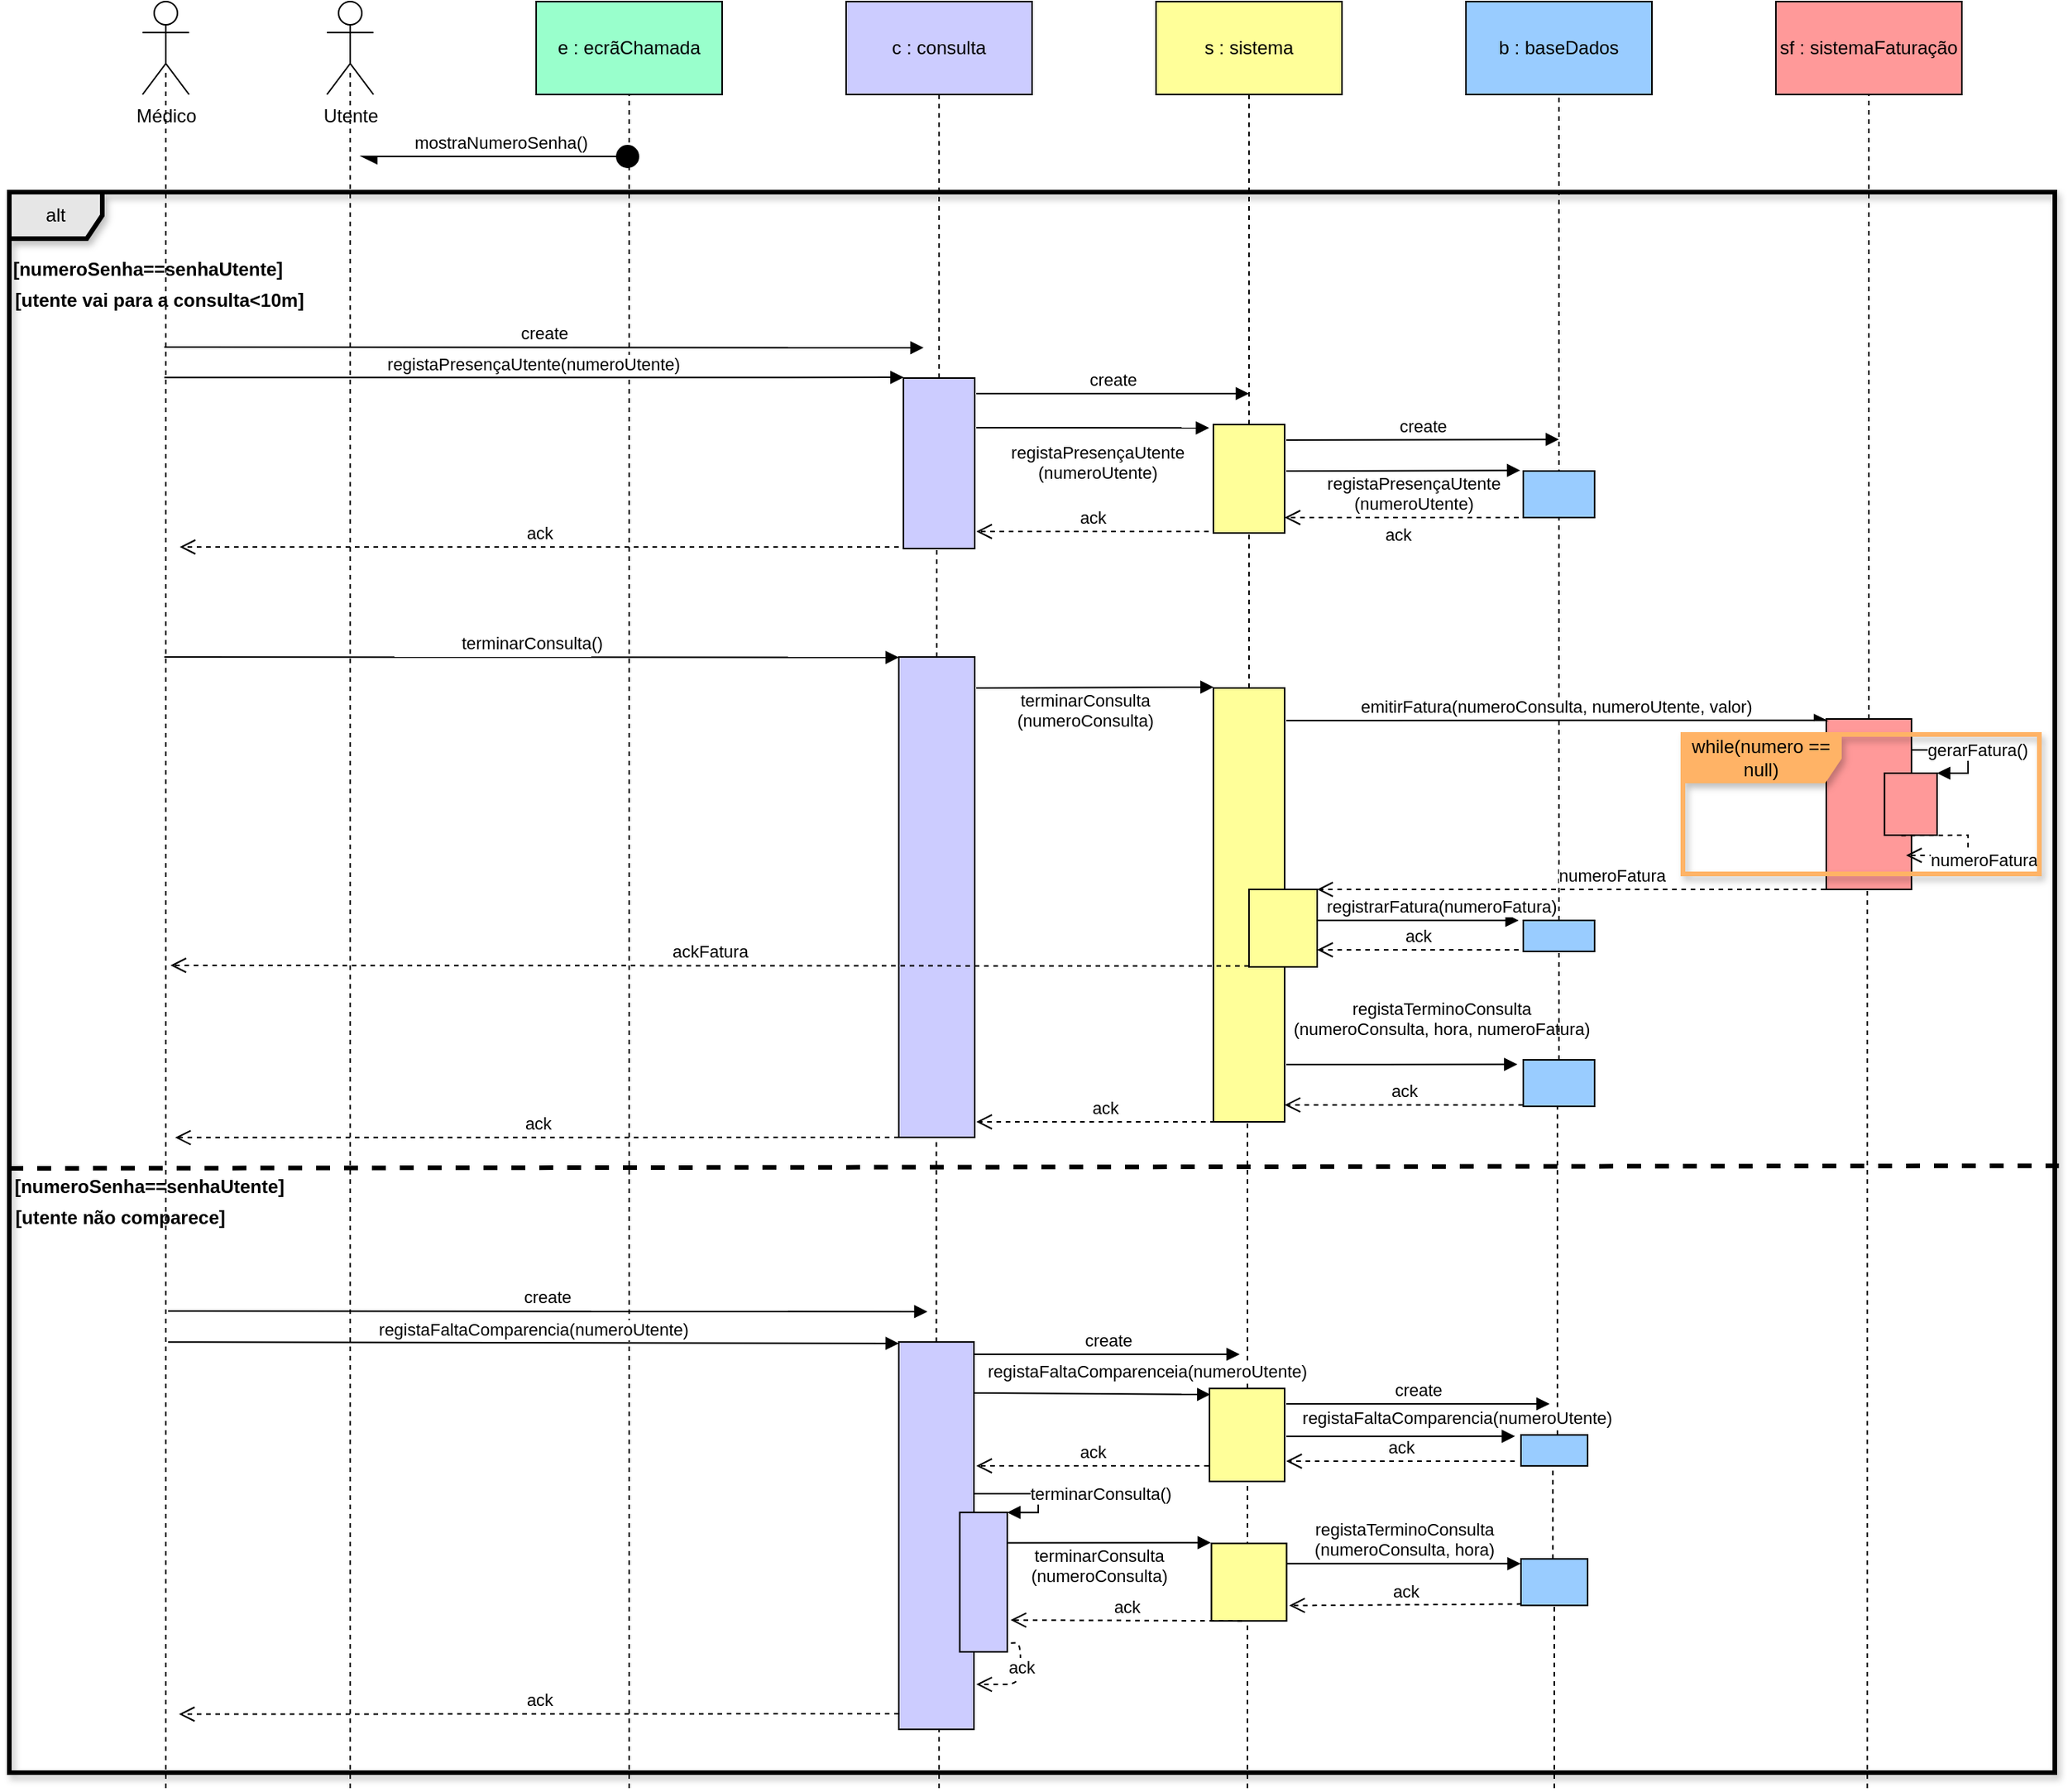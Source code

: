 <mxfile version="14.2.7" type="google"><diagram id="W3JrmAHDaBWEdCITDWUk" name="Page-1"><mxGraphModel dx="868" dy="425" grid="1" gridSize="10" guides="1" tooltips="1" connect="1" arrows="1" fold="1" page="1" pageScale="1" pageWidth="1654" pageHeight="1169" math="0" shadow="0"><root><mxCell id="0"/><mxCell id="1" parent="0"/><mxCell id="HL7ZWHwaWfAhmEwRBgA9-7" value="alt" style="shape=umlFrame;whiteSpace=wrap;html=1;strokeWidth=3;fillColor=#E6E6E6;shadow=1;" parent="1" vertex="1"><mxGeometry x="166" y="130" width="1320" height="1020" as="geometry"/></mxCell><mxCell id="HL7ZWHwaWfAhmEwRBgA9-50" value="" style="html=1;points=[];perimeter=orthogonalPerimeter;fillColor=#FF9999;" parent="1" vertex="1"><mxGeometry x="1338.5" y="470" width="55" height="110" as="geometry"/></mxCell><mxCell id="HL7ZWHwaWfAhmEwRBgA9-1" value="Utente" style="shape=umlActor;verticalLabelPosition=bottom;verticalAlign=top;html=1;outlineConnect=0;" parent="1" vertex="1"><mxGeometry x="371" y="7" width="30" height="60" as="geometry"/></mxCell><mxCell id="HL7ZWHwaWfAhmEwRBgA9-2" value="" style="endArrow=none;dashed=1;html=1;" parent="1" edge="1"><mxGeometry width="50" height="50" relative="1" as="geometry"><mxPoint x="386" y="1160" as="sourcePoint"/><mxPoint x="386" y="50" as="targetPoint"/></mxGeometry></mxCell><mxCell id="HL7ZWHwaWfAhmEwRBgA9-3" value="e : ecrãChamada" style="rounded=0;whiteSpace=wrap;html=1;fillColor=#99FFCC;" parent="1" vertex="1"><mxGeometry x="506" y="7" width="120" height="60" as="geometry"/></mxCell><mxCell id="HL7ZWHwaWfAhmEwRBgA9-4" value="" style="endArrow=none;dashed=1;html=1;entryX=0.5;entryY=1;entryDx=0;entryDy=0;" parent="1" target="HL7ZWHwaWfAhmEwRBgA9-3" edge="1"><mxGeometry width="50" height="50" relative="1" as="geometry"><mxPoint x="566" y="1160" as="sourcePoint"/><mxPoint x="565" y="50" as="targetPoint"/></mxGeometry></mxCell><mxCell id="HL7ZWHwaWfAhmEwRBgA9-5" value="mostraNumeroSenha()" style="html=1;verticalAlign=bottom;startArrow=circle;startFill=1;endArrow=async;startSize=6;endSize=8;endFill=1;" parent="1" edge="1"><mxGeometry width="80" relative="1" as="geometry"><mxPoint x="573" y="107" as="sourcePoint"/><mxPoint x="393" y="107" as="targetPoint"/></mxGeometry></mxCell><mxCell id="HL7ZWHwaWfAhmEwRBgA9-9" value="&lt;b&gt;[numeroSenha==senhaUtente]&lt;/b&gt;" style="text;html=1;strokeColor=none;fillColor=none;align=center;verticalAlign=middle;whiteSpace=wrap;rounded=0;" parent="1" vertex="1"><mxGeometry x="207.5" y="170" width="95" height="20" as="geometry"/></mxCell><mxCell id="HL7ZWHwaWfAhmEwRBgA9-10" value="&lt;b&gt;[utente vai para a consulta&amp;lt;10m]&lt;/b&gt;" style="text;html=1;strokeColor=none;fillColor=none;align=center;verticalAlign=middle;whiteSpace=wrap;rounded=0;" parent="1" vertex="1"><mxGeometry x="166" y="190" width="194" height="20" as="geometry"/></mxCell><mxCell id="HL7ZWHwaWfAhmEwRBgA9-11" value="c : consulta" style="rounded=0;whiteSpace=wrap;html=1;fillColor=#CCCCFF;" parent="1" vertex="1"><mxGeometry x="706" y="7" width="120" height="60" as="geometry"/></mxCell><mxCell id="HL7ZWHwaWfAhmEwRBgA9-12" value="" style="endArrow=none;dashed=1;html=1;entryX=0.5;entryY=1;entryDx=0;entryDy=0;" parent="1" source="HL7ZWHwaWfAhmEwRBgA9-20" target="HL7ZWHwaWfAhmEwRBgA9-11" edge="1"><mxGeometry width="50" height="50" relative="1" as="geometry"><mxPoint x="765" y="1050" as="sourcePoint"/><mxPoint x="765" y="50" as="targetPoint"/></mxGeometry></mxCell><mxCell id="HL7ZWHwaWfAhmEwRBgA9-13" value="s : sistema" style="rounded=0;whiteSpace=wrap;html=1;fillColor=#FFFF99;" parent="1" vertex="1"><mxGeometry x="906" y="7" width="120" height="60" as="geometry"/></mxCell><mxCell id="HL7ZWHwaWfAhmEwRBgA9-14" value="" style="endArrow=none;dashed=1;html=1;entryX=0.5;entryY=1;entryDx=0;entryDy=0;" parent="1" source="HL7ZWHwaWfAhmEwRBgA9-24" target="HL7ZWHwaWfAhmEwRBgA9-13" edge="1"><mxGeometry width="50" height="50" relative="1" as="geometry"><mxPoint x="965" y="1050" as="sourcePoint"/><mxPoint x="965" y="50" as="targetPoint"/></mxGeometry></mxCell><mxCell id="HL7ZWHwaWfAhmEwRBgA9-15" value="b : baseDados" style="rounded=0;whiteSpace=wrap;html=1;fillColor=#99CCFF;" parent="1" vertex="1"><mxGeometry x="1106" y="7" width="120" height="60" as="geometry"/></mxCell><mxCell id="HL7ZWHwaWfAhmEwRBgA9-16" value="" style="endArrow=none;dashed=1;html=1;entryX=0.5;entryY=1;entryDx=0;entryDy=0;" parent="1" source="kKHBilsy-Y4euuaeAik_-9" target="HL7ZWHwaWfAhmEwRBgA9-15" edge="1"><mxGeometry width="50" height="50" relative="1" as="geometry"><mxPoint x="1165" y="1050" as="sourcePoint"/><mxPoint x="1165" y="50" as="targetPoint"/></mxGeometry></mxCell><mxCell id="HL7ZWHwaWfAhmEwRBgA9-17" value="Médico" style="shape=umlActor;verticalLabelPosition=bottom;verticalAlign=top;html=1;outlineConnect=0;" parent="1" vertex="1"><mxGeometry x="252" y="7" width="30" height="60" as="geometry"/></mxCell><mxCell id="HL7ZWHwaWfAhmEwRBgA9-18" value="" style="endArrow=none;dashed=1;html=1;" parent="1" edge="1"><mxGeometry width="50" height="50" relative="1" as="geometry"><mxPoint x="267" y="1160" as="sourcePoint"/><mxPoint x="267" y="50" as="targetPoint"/></mxGeometry></mxCell><mxCell id="HL7ZWHwaWfAhmEwRBgA9-19" value="registaPresençaUtente(numeroUtente)" style="html=1;verticalAlign=bottom;endArrow=block;entryX=0.003;entryY=-0.004;entryDx=0;entryDy=0;entryPerimeter=0;" parent="1" target="HL7ZWHwaWfAhmEwRBgA9-20" edge="1"><mxGeometry width="80" relative="1" as="geometry"><mxPoint x="266" y="249.58" as="sourcePoint"/><mxPoint x="756" y="250" as="targetPoint"/></mxGeometry></mxCell><mxCell id="HL7ZWHwaWfAhmEwRBgA9-20" value="" style="html=1;points=[];perimeter=orthogonalPerimeter;fillColor=#CCCCFF;" parent="1" vertex="1"><mxGeometry x="743" y="250" width="46" height="110" as="geometry"/></mxCell><mxCell id="HL7ZWHwaWfAhmEwRBgA9-21" value="" style="endArrow=none;dashed=1;html=1;" parent="1" source="HL7ZWHwaWfAhmEwRBgA9-36" target="HL7ZWHwaWfAhmEwRBgA9-20" edge="1"><mxGeometry width="50" height="50" relative="1" as="geometry"><mxPoint x="765.0" y="1050" as="sourcePoint"/><mxPoint x="765.0" y="50" as="targetPoint"/></mxGeometry></mxCell><mxCell id="HL7ZWHwaWfAhmEwRBgA9-22" value="create" style="html=1;verticalAlign=bottom;endArrow=block;" parent="1" edge="1"><mxGeometry width="80" relative="1" as="geometry"><mxPoint x="266" y="230.0" as="sourcePoint"/><mxPoint x="756" y="230.42" as="targetPoint"/></mxGeometry></mxCell><mxCell id="HL7ZWHwaWfAhmEwRBgA9-23" value="create" style="html=1;verticalAlign=bottom;endArrow=block;" parent="1" edge="1"><mxGeometry width="80" relative="1" as="geometry"><mxPoint x="790" y="260" as="sourcePoint"/><mxPoint x="966" y="260" as="targetPoint"/></mxGeometry></mxCell><mxCell id="HL7ZWHwaWfAhmEwRBgA9-25" value="registaPresençaUtente&lt;br&gt;(numeroUtente)" style="html=1;verticalAlign=bottom;endArrow=block;entryX=-0.059;entryY=0.031;entryDx=0;entryDy=0;entryPerimeter=0;" parent="1" target="HL7ZWHwaWfAhmEwRBgA9-24" edge="1"><mxGeometry x="0.045" y="-38" width="80" relative="1" as="geometry"><mxPoint x="790" y="282" as="sourcePoint"/><mxPoint x="955" y="282" as="targetPoint"/><mxPoint as="offset"/></mxGeometry></mxCell><mxCell id="HL7ZWHwaWfAhmEwRBgA9-24" value="" style="html=1;points=[];perimeter=orthogonalPerimeter;fillColor=#FFFF99;" parent="1" vertex="1"><mxGeometry x="943" y="280" width="46" height="70" as="geometry"/></mxCell><mxCell id="HL7ZWHwaWfAhmEwRBgA9-26" value="" style="endArrow=none;dashed=1;html=1;" parent="1" source="HL7ZWHwaWfAhmEwRBgA9-39" target="HL7ZWHwaWfAhmEwRBgA9-24" edge="1"><mxGeometry width="50" height="50" relative="1" as="geometry"><mxPoint x="965" y="1050" as="sourcePoint"/><mxPoint x="965" y="50" as="targetPoint"/></mxGeometry></mxCell><mxCell id="HL7ZWHwaWfAhmEwRBgA9-27" value="registaPresençaUtente&lt;br&gt;(numeroUtente)" style="html=1;verticalAlign=bottom;endArrow=block;entryX=-0.043;entryY=-0.014;entryDx=0;entryDy=0;entryPerimeter=0;" parent="1" target="HL7ZWHwaWfAhmEwRBgA9-28" edge="1"><mxGeometry x="0.08" y="-30" width="80" relative="1" as="geometry"><mxPoint x="990" y="310" as="sourcePoint"/><mxPoint x="1126" y="310" as="targetPoint"/><mxPoint as="offset"/></mxGeometry></mxCell><mxCell id="HL7ZWHwaWfAhmEwRBgA9-28" value="" style="html=1;points=[];perimeter=orthogonalPerimeter;fillColor=#99CCFF;" parent="1" vertex="1"><mxGeometry x="1143" y="310" width="46" height="30" as="geometry"/></mxCell><mxCell id="HL7ZWHwaWfAhmEwRBgA9-29" value="create" style="html=1;verticalAlign=bottom;endArrow=block;" parent="1" edge="1"><mxGeometry width="80" relative="1" as="geometry"><mxPoint x="990" y="290" as="sourcePoint"/><mxPoint x="1166" y="289.58" as="targetPoint"/></mxGeometry></mxCell><mxCell id="HL7ZWHwaWfAhmEwRBgA9-30" value="ack" style="html=1;verticalAlign=bottom;endArrow=open;dashed=1;endSize=8;" parent="1" target="HL7ZWHwaWfAhmEwRBgA9-24" edge="1"><mxGeometry x="0.03" y="20" relative="1" as="geometry"><mxPoint x="1140" y="340" as="sourcePoint"/><mxPoint x="1076" y="340" as="targetPoint"/><mxPoint as="offset"/></mxGeometry></mxCell><mxCell id="HL7ZWHwaWfAhmEwRBgA9-31" value="ack" style="html=1;verticalAlign=bottom;endArrow=open;dashed=1;endSize=8;" parent="1" edge="1"><mxGeometry relative="1" as="geometry"><mxPoint x="940" y="349" as="sourcePoint"/><mxPoint x="790" y="349" as="targetPoint"/></mxGeometry></mxCell><mxCell id="HL7ZWHwaWfAhmEwRBgA9-32" value="ack" style="html=1;verticalAlign=bottom;endArrow=open;dashed=1;endSize=8;" parent="1" edge="1"><mxGeometry relative="1" as="geometry"><mxPoint x="740" y="359" as="sourcePoint"/><mxPoint x="276" y="359" as="targetPoint"/></mxGeometry></mxCell><mxCell id="HL7ZWHwaWfAhmEwRBgA9-33" value="sf : sistemaFaturação" style="rounded=0;whiteSpace=wrap;html=1;fillColor=#FF9999;" parent="1" vertex="1"><mxGeometry x="1306" y="7" width="120" height="60" as="geometry"/></mxCell><mxCell id="HL7ZWHwaWfAhmEwRBgA9-35" value="terminarConsulta()" style="html=1;verticalAlign=bottom;endArrow=block;entryX=0;entryY=0.001;entryDx=0;entryDy=0;entryPerimeter=0;" parent="1" target="HL7ZWHwaWfAhmEwRBgA9-36" edge="1"><mxGeometry width="80" relative="1" as="geometry"><mxPoint x="266" y="430.0" as="sourcePoint"/><mxPoint x="756" y="430.42" as="targetPoint"/></mxGeometry></mxCell><mxCell id="HL7ZWHwaWfAhmEwRBgA9-36" value="" style="html=1;points=[];perimeter=orthogonalPerimeter;fillColor=#CCCCFF;" parent="1" vertex="1"><mxGeometry x="740" y="430" width="49" height="310" as="geometry"/></mxCell><mxCell id="HL7ZWHwaWfAhmEwRBgA9-37" value="" style="endArrow=none;dashed=1;html=1;" parent="1" source="HL7ZWHwaWfAhmEwRBgA9-78" target="HL7ZWHwaWfAhmEwRBgA9-36" edge="1"><mxGeometry width="50" height="50" relative="1" as="geometry"><mxPoint x="766" y="1160" as="sourcePoint"/><mxPoint x="765" y="360" as="targetPoint"/></mxGeometry></mxCell><mxCell id="HL7ZWHwaWfAhmEwRBgA9-38" value="terminarConsulta&lt;br&gt;(numeroConsulta)" style="html=1;verticalAlign=bottom;endArrow=block;entryX=0.004;entryY=-0.002;entryDx=0;entryDy=0;entryPerimeter=0;" parent="1" target="HL7ZWHwaWfAhmEwRBgA9-39" edge="1"><mxGeometry x="-0.087" y="-30" width="80" relative="1" as="geometry"><mxPoint x="790" y="450" as="sourcePoint"/><mxPoint x="954" y="450.0" as="targetPoint"/><mxPoint as="offset"/></mxGeometry></mxCell><mxCell id="HL7ZWHwaWfAhmEwRBgA9-39" value="" style="html=1;points=[];perimeter=orthogonalPerimeter;fillColor=#FFFF99;" parent="1" vertex="1"><mxGeometry x="943" y="450" width="46" height="280" as="geometry"/></mxCell><mxCell id="HL7ZWHwaWfAhmEwRBgA9-40" value="" style="endArrow=none;dashed=1;html=1;" parent="1" target="HL7ZWHwaWfAhmEwRBgA9-39" edge="1"><mxGeometry width="50" height="50" relative="1" as="geometry"><mxPoint x="965" y="1160" as="sourcePoint"/><mxPoint x="965" y="360" as="targetPoint"/></mxGeometry></mxCell><mxCell id="HL7ZWHwaWfAhmEwRBgA9-41" value="registaTerminoConsulta&lt;br&gt;(numeroConsulta, hora, numeroFatura)" style="html=1;verticalAlign=bottom;endArrow=block;entryX=-0.083;entryY=0.096;entryDx=0;entryDy=0;entryPerimeter=0;" parent="1" target="HL7ZWHwaWfAhmEwRBgA9-42" edge="1"><mxGeometry x="0.342" y="14" width="80" relative="1" as="geometry"><mxPoint x="990" y="693" as="sourcePoint"/><mxPoint x="1151" y="695" as="targetPoint"/><mxPoint as="offset"/></mxGeometry></mxCell><mxCell id="HL7ZWHwaWfAhmEwRBgA9-42" value="" style="html=1;points=[];perimeter=orthogonalPerimeter;fillColor=#99CCFF;" parent="1" vertex="1"><mxGeometry x="1143" y="690" width="46" height="30" as="geometry"/></mxCell><mxCell id="HL7ZWHwaWfAhmEwRBgA9-43" value="" style="endArrow=none;dashed=1;html=1;entryX=0.479;entryY=1.018;entryDx=0;entryDy=0;entryPerimeter=0;" parent="1" source="HL7ZWHwaWfAhmEwRBgA9-84" target="HL7ZWHwaWfAhmEwRBgA9-42" edge="1"><mxGeometry width="50" height="50" relative="1" as="geometry"><mxPoint x="1165" y="1050" as="sourcePoint"/><mxPoint x="1165" y="50" as="targetPoint"/></mxGeometry></mxCell><mxCell id="HL7ZWHwaWfAhmEwRBgA9-44" value="ack" style="html=1;verticalAlign=bottom;endArrow=open;dashed=1;endSize=8;exitX=-0.005;exitY=0.969;exitDx=0;exitDy=0;exitPerimeter=0;" parent="1" source="HL7ZWHwaWfAhmEwRBgA9-42" target="HL7ZWHwaWfAhmEwRBgA9-39" edge="1"><mxGeometry relative="1" as="geometry"><mxPoint x="1153" y="730" as="sourcePoint"/><mxPoint x="990" y="730" as="targetPoint"/></mxGeometry></mxCell><mxCell id="HL7ZWHwaWfAhmEwRBgA9-49" value="" style="endArrow=none;dashed=1;html=1;entryX=0.5;entryY=1;entryDx=0;entryDy=0;" parent="1" source="HL7ZWHwaWfAhmEwRBgA9-50" target="HL7ZWHwaWfAhmEwRBgA9-33" edge="1"><mxGeometry width="50" height="50" relative="1" as="geometry"><mxPoint x="1365" y="1192.857" as="sourcePoint"/><mxPoint x="1365.29" y="50" as="targetPoint"/></mxGeometry></mxCell><mxCell id="HL7ZWHwaWfAhmEwRBgA9-52" value="numeroFatura" style="html=1;verticalAlign=bottom;endArrow=open;dashed=1;endSize=8;" parent="1" target="kKHBilsy-Y4euuaeAik_-3" edge="1"><mxGeometry x="-0.098" relative="1" as="geometry"><mxPoint x="1356" y="580" as="sourcePoint"/><mxPoint x="976.0" y="580.0" as="targetPoint"/><mxPoint as="offset"/></mxGeometry></mxCell><mxCell id="HL7ZWHwaWfAhmEwRBgA9-59" value="" style="endArrow=none;dashed=1;html=1;" parent="1" target="HL7ZWHwaWfAhmEwRBgA9-50" edge="1"><mxGeometry width="50" height="50" relative="1" as="geometry"><mxPoint x="1365" y="1160" as="sourcePoint"/><mxPoint x="1365" y="540" as="targetPoint"/></mxGeometry></mxCell><mxCell id="HL7ZWHwaWfAhmEwRBgA9-61" value="ack" style="html=1;verticalAlign=bottom;endArrow=open;dashed=1;endSize=8;" parent="1" edge="1"><mxGeometry relative="1" as="geometry"><mxPoint x="956.0" y="730" as="sourcePoint"/><mxPoint x="790" y="730" as="targetPoint"/></mxGeometry></mxCell><mxCell id="HL7ZWHwaWfAhmEwRBgA9-62" value="ack" style="html=1;verticalAlign=bottom;endArrow=open;dashed=1;endSize=8;" parent="1" edge="1"><mxGeometry relative="1" as="geometry"><mxPoint x="740" y="740" as="sourcePoint"/><mxPoint x="273" y="740.18" as="targetPoint"/></mxGeometry></mxCell><mxCell id="HL7ZWHwaWfAhmEwRBgA9-64" value="" style="endArrow=none;dashed=1;html=1;exitX=-0.002;exitY=0.646;exitDx=0;exitDy=0;exitPerimeter=0;entryX=1.002;entryY=0.616;entryDx=0;entryDy=0;entryPerimeter=0;strokeWidth=3;" parent="1" target="HL7ZWHwaWfAhmEwRBgA9-7" edge="1"><mxGeometry width="50" height="50" relative="1" as="geometry"><mxPoint x="166" y="760.0" as="sourcePoint"/><mxPoint x="1419.75" y="761.02" as="targetPoint"/></mxGeometry></mxCell><mxCell id="HL7ZWHwaWfAhmEwRBgA9-65" value="&lt;b&gt;[numeroSenha==senhaUtente]&lt;/b&gt;" style="text;html=1;strokeColor=none;fillColor=none;align=center;verticalAlign=middle;whiteSpace=wrap;rounded=0;" parent="1" vertex="1"><mxGeometry x="209" y="762.08" width="95" height="20" as="geometry"/></mxCell><mxCell id="HL7ZWHwaWfAhmEwRBgA9-66" value="&lt;b&gt;[utente não comparece]&lt;/b&gt;" style="text;html=1;strokeColor=none;fillColor=none;align=left;verticalAlign=middle;whiteSpace=wrap;rounded=0;" parent="1" vertex="1"><mxGeometry x="167.5" y="782.08" width="180" height="20" as="geometry"/></mxCell><mxCell id="HL7ZWHwaWfAhmEwRBgA9-79" value="create" style="html=1;verticalAlign=bottom;endArrow=block;" parent="1" edge="1"><mxGeometry width="80" relative="1" as="geometry"><mxPoint x="268.5" y="852.08" as="sourcePoint"/><mxPoint x="758.5" y="852.5" as="targetPoint"/></mxGeometry></mxCell><mxCell id="HL7ZWHwaWfAhmEwRBgA9-80" value="create" style="html=1;verticalAlign=bottom;endArrow=block;" parent="1" edge="1"><mxGeometry width="80" relative="1" as="geometry"><mxPoint x="789" y="880" as="sourcePoint"/><mxPoint x="960" y="880" as="targetPoint"/></mxGeometry></mxCell><mxCell id="HL7ZWHwaWfAhmEwRBgA9-81" value="registaFaltaComparenceia(numeroUtente)" style="html=1;verticalAlign=bottom;endArrow=block;entryX=0.012;entryY=0.065;entryDx=0;entryDy=0;entryPerimeter=0;" parent="1" target="HL7ZWHwaWfAhmEwRBgA9-82" edge="1"><mxGeometry x="0.466" y="6" width="80" relative="1" as="geometry"><mxPoint x="787" y="905" as="sourcePoint"/><mxPoint x="957.5" y="905.08" as="targetPoint"/><mxPoint as="offset"/></mxGeometry></mxCell><mxCell id="HL7ZWHwaWfAhmEwRBgA9-82" value="" style="html=1;points=[];perimeter=orthogonalPerimeter;fillColor=#FFFF99;" parent="1" vertex="1"><mxGeometry x="940.5" y="902.08" width="48.5" height="60" as="geometry"/></mxCell><mxCell id="HL7ZWHwaWfAhmEwRBgA9-83" value="registaFaltaComparencia(numeroUtente)" style="html=1;verticalAlign=bottom;endArrow=block;entryX=-0.089;entryY=0.041;entryDx=0;entryDy=0;entryPerimeter=0;" parent="1" target="HL7ZWHwaWfAhmEwRBgA9-84" edge="1"><mxGeometry x="0.49" y="3" width="80" relative="1" as="geometry"><mxPoint x="990" y="933" as="sourcePoint"/><mxPoint x="1128.5" y="932.08" as="targetPoint"/><mxPoint as="offset"/></mxGeometry></mxCell><mxCell id="HL7ZWHwaWfAhmEwRBgA9-85" value="create" style="html=1;verticalAlign=bottom;endArrow=block;" parent="1" edge="1"><mxGeometry width="80" relative="1" as="geometry"><mxPoint x="990" y="912" as="sourcePoint"/><mxPoint x="1160" y="912" as="targetPoint"/></mxGeometry></mxCell><mxCell id="HL7ZWHwaWfAhmEwRBgA9-86" value="ack" style="html=1;verticalAlign=bottom;endArrow=open;dashed=1;endSize=8;exitX=-0.093;exitY=0.846;exitDx=0;exitDy=0;exitPerimeter=0;" parent="1" source="HL7ZWHwaWfAhmEwRBgA9-84" edge="1"><mxGeometry relative="1" as="geometry"><mxPoint x="1146" y="949" as="sourcePoint"/><mxPoint x="990" y="949" as="targetPoint"/></mxGeometry></mxCell><mxCell id="HL7ZWHwaWfAhmEwRBgA9-100" value="terminarConsulta&lt;br&gt;(numeroConsulta)" style="html=1;verticalAlign=bottom;endArrow=block;entryX=-0.007;entryY=-0.01;entryDx=0;entryDy=0;entryPerimeter=0;" parent="1" target="HL7ZWHwaWfAhmEwRBgA9-101" edge="1"><mxGeometry x="0.05" y="-30" width="80" relative="1" as="geometry"><mxPoint x="789.33" y="1001.74" as="sourcePoint"/><mxPoint x="959.33" y="1002.08" as="targetPoint"/><mxPoint as="offset"/></mxGeometry></mxCell><mxCell id="HL7ZWHwaWfAhmEwRBgA9-101" value="" style="html=1;points=[];perimeter=orthogonalPerimeter;fillColor=#FFFF99;" parent="1" vertex="1"><mxGeometry x="941.75" y="1002.08" width="48.5" height="50" as="geometry"/></mxCell><mxCell id="HL7ZWHwaWfAhmEwRBgA9-102" value="registaTerminoConsulta&lt;br&gt;(numeroConsulta, hora)" style="html=1;verticalAlign=bottom;endArrow=block;entryX=-0.005;entryY=0.102;entryDx=0;entryDy=0;entryPerimeter=0;" parent="1" source="HL7ZWHwaWfAhmEwRBgA9-101" target="HL7ZWHwaWfAhmEwRBgA9-112" edge="1"><mxGeometry width="80" relative="1" as="geometry"><mxPoint x="982" y="1022" as="sourcePoint"/><mxPoint x="1150" y="1020" as="targetPoint"/></mxGeometry></mxCell><mxCell id="HL7ZWHwaWfAhmEwRBgA9-104" value="ack" style="html=1;verticalAlign=bottom;endArrow=open;dashed=1;endSize=8;entryX=1.035;entryY=0.802;entryDx=0;entryDy=0;entryPerimeter=0;exitX=0.007;exitY=0.97;exitDx=0;exitDy=0;exitPerimeter=0;" parent="1" source="HL7ZWHwaWfAhmEwRBgA9-112" target="HL7ZWHwaWfAhmEwRBgA9-101" edge="1"><mxGeometry relative="1" as="geometry"><mxPoint x="1138" y="1035" as="sourcePoint"/><mxPoint x="982" y="1042" as="targetPoint"/></mxGeometry></mxCell><mxCell id="HL7ZWHwaWfAhmEwRBgA9-105" value="ack" style="html=1;verticalAlign=bottom;endArrow=open;dashed=1;endSize=8;" parent="1" edge="1"><mxGeometry relative="1" as="geometry"><mxPoint x="940" y="952" as="sourcePoint"/><mxPoint x="790" y="952" as="targetPoint"/></mxGeometry></mxCell><mxCell id="HL7ZWHwaWfAhmEwRBgA9-106" value="ack" style="html=1;verticalAlign=bottom;endArrow=open;dashed=1;endSize=8;" parent="1" edge="1"><mxGeometry relative="1" as="geometry"><mxPoint x="740" y="1112" as="sourcePoint"/><mxPoint x="275.5" y="1112.26" as="targetPoint"/></mxGeometry></mxCell><mxCell id="HL7ZWHwaWfAhmEwRBgA9-107" value="registaFaltaComparencia(numeroUtente)" style="html=1;verticalAlign=bottom;endArrow=block;" parent="1" edge="1"><mxGeometry width="80" relative="1" as="geometry"><mxPoint x="268.5" y="872.08" as="sourcePoint"/><mxPoint x="740" y="873" as="targetPoint"/></mxGeometry></mxCell><mxCell id="HL7ZWHwaWfAhmEwRBgA9-110" value="&lt;span style=&quot;text-align: center&quot;&gt;terminarConsulta()&lt;/span&gt;" style="edgeStyle=orthogonalEdgeStyle;html=1;align=left;spacingLeft=2;endArrow=block;rounded=0;entryX=1;entryY=0;exitX=0.975;exitY=0.423;exitDx=0;exitDy=0;exitPerimeter=0;" parent="1" source="HL7ZWHwaWfAhmEwRBgA9-78" target="HL7ZWHwaWfAhmEwRBgA9-109" edge="1"><mxGeometry relative="1" as="geometry"><mxPoint x="778.51" y="960.05" as="sourcePoint"/><Array as="points"><mxPoint x="787" y="970"/><mxPoint x="830" y="970"/><mxPoint x="830" y="982"/></Array></mxGeometry></mxCell><mxCell id="HL7ZWHwaWfAhmEwRBgA9-112" value="" style="html=1;points=[];perimeter=orthogonalPerimeter;fillColor=#99CCFF;" parent="1" vertex="1"><mxGeometry x="1141.5" y="1012.08" width="43" height="30" as="geometry"/></mxCell><mxCell id="HL7ZWHwaWfAhmEwRBgA9-113" value="" style="endArrow=none;dashed=1;html=1;" parent="1" target="HL7ZWHwaWfAhmEwRBgA9-112" edge="1"><mxGeometry width="50" height="50" relative="1" as="geometry"><mxPoint x="1163" y="1160" as="sourcePoint"/><mxPoint x="1160" y="1061" as="targetPoint"/></mxGeometry></mxCell><mxCell id="HL7ZWHwaWfAhmEwRBgA9-114" value="ack" style="html=1;verticalAlign=bottom;endArrow=open;dashed=1;endSize=8;entryX=1.07;entryY=0.772;entryDx=0;entryDy=0;entryPerimeter=0;" parent="1" target="HL7ZWHwaWfAhmEwRBgA9-109" edge="1"><mxGeometry relative="1" as="geometry"><mxPoint x="961.5" y="1052.08" as="sourcePoint"/><mxPoint x="798.5" y="1052.08" as="targetPoint"/></mxGeometry></mxCell><mxCell id="HL7ZWHwaWfAhmEwRBgA9-115" value="ack" style="html=1;verticalAlign=bottom;endArrow=open;dashed=1;endSize=8;exitX=1.076;exitY=0.936;exitDx=0;exitDy=0;exitPerimeter=0;" parent="1" source="HL7ZWHwaWfAhmEwRBgA9-109" edge="1"><mxGeometry relative="1" as="geometry"><mxPoint x="947.99" y="1092.08" as="sourcePoint"/><mxPoint x="790" y="1093" as="targetPoint"/><Array as="points"><mxPoint x="818.5" y="1066.08"/><mxPoint x="818.5" y="1093.08"/></Array></mxGeometry></mxCell><mxCell id="kKHBilsy-Y4euuaeAik_-1" value="emitirFatura(numeroConsulta, numeroUtente, valor)" style="html=1;verticalAlign=bottom;endArrow=async;endFill=1;entryX=0.01;entryY=0.008;entryDx=0;entryDy=0;entryPerimeter=0;" parent="1" target="HL7ZWHwaWfAhmEwRBgA9-50" edge="1"><mxGeometry width="80" relative="1" as="geometry"><mxPoint x="990" y="471" as="sourcePoint"/><mxPoint x="1266" y="470" as="targetPoint"/></mxGeometry></mxCell><mxCell id="kKHBilsy-Y4euuaeAik_-3" value="" style="html=1;points=[];perimeter=orthogonalPerimeter;fillColor=#FFFF99;" parent="1" vertex="1"><mxGeometry x="966" y="580" width="44" height="50" as="geometry"/></mxCell><mxCell id="kKHBilsy-Y4euuaeAik_-6" value="" style="html=1;points=[];perimeter=orthogonalPerimeter;fillColor=#FF9999;" parent="1" vertex="1"><mxGeometry x="1376.1" y="505" width="33.9" height="40" as="geometry"/></mxCell><mxCell id="kKHBilsy-Y4euuaeAik_-7" value="gerarFatura()" style="edgeStyle=orthogonalEdgeStyle;html=1;align=left;spacingLeft=2;endArrow=block;rounded=0;entryX=1;entryY=0;" parent="1" target="kKHBilsy-Y4euuaeAik_-6" edge="1"><mxGeometry x="-0.806" relative="1" as="geometry"><mxPoint x="1393" y="490" as="sourcePoint"/><Array as="points"><mxPoint x="1430" y="490"/><mxPoint x="1430" y="505"/></Array><mxPoint as="offset"/></mxGeometry></mxCell><mxCell id="kKHBilsy-Y4euuaeAik_-8" value="numeroFatura" style="html=1;verticalAlign=bottom;endArrow=open;dashed=1;endSize=8;exitX=1.076;exitY=0.936;exitDx=0;exitDy=0;exitPerimeter=0;rounded=0;" parent="1" edge="1"><mxGeometry x="0.168" y="16" relative="1" as="geometry"><mxPoint x="1386.86" y="545.24" as="sourcePoint"/><mxPoint x="1390" y="558" as="targetPoint"/><Array as="points"><mxPoint x="1430" y="545"/><mxPoint x="1430" y="558"/></Array><mxPoint x="10" y="-4" as="offset"/></mxGeometry></mxCell><mxCell id="kKHBilsy-Y4euuaeAik_-9" value="" style="html=1;points=[];perimeter=orthogonalPerimeter;fillColor=#99CCFF;" parent="1" vertex="1"><mxGeometry x="1143" y="600" width="46" height="20" as="geometry"/></mxCell><mxCell id="kKHBilsy-Y4euuaeAik_-10" value="" style="endArrow=none;dashed=1;html=1;" parent="1" source="HL7ZWHwaWfAhmEwRBgA9-42" target="kKHBilsy-Y4euuaeAik_-9" edge="1"><mxGeometry width="50" height="50" relative="1" as="geometry"><mxPoint x="1165" y="690" as="sourcePoint"/><mxPoint x="1165" y="50" as="targetPoint"/></mxGeometry></mxCell><mxCell id="kKHBilsy-Y4euuaeAik_-11" value="registrarFatura(numeroFatura)" style="html=1;verticalAlign=bottom;endArrow=block;" parent="1" edge="1"><mxGeometry x="0.231" width="80" relative="1" as="geometry"><mxPoint x="1010" y="600" as="sourcePoint"/><mxPoint x="1140" y="600" as="targetPoint"/><mxPoint as="offset"/></mxGeometry></mxCell><mxCell id="kKHBilsy-Y4euuaeAik_-12" value="ack" style="html=1;verticalAlign=bottom;endArrow=open;dashed=1;endSize=8;" parent="1" edge="1"><mxGeometry relative="1" as="geometry"><mxPoint x="1140" y="619" as="sourcePoint"/><mxPoint x="1010" y="619" as="targetPoint"/></mxGeometry></mxCell><mxCell id="kKHBilsy-Y4euuaeAik_-14" value="ackFatura" style="html=1;verticalAlign=bottom;endArrow=open;dashed=1;endSize=8;" parent="1" edge="1"><mxGeometry relative="1" as="geometry"><mxPoint x="966" y="629.43" as="sourcePoint"/><mxPoint x="270" y="629" as="targetPoint"/></mxGeometry></mxCell><mxCell id="1wT9yJj1yEYm0us2WV7q-1" value="" style="endArrow=none;dashed=1;html=1;" parent="1" target="HL7ZWHwaWfAhmEwRBgA9-78" edge="1"><mxGeometry width="50" height="50" relative="1" as="geometry"><mxPoint x="766" y="1160.0" as="sourcePoint"/><mxPoint x="766" y="740" as="targetPoint"/></mxGeometry></mxCell><mxCell id="HL7ZWHwaWfAhmEwRBgA9-78" value="" style="html=1;points=[];perimeter=orthogonalPerimeter;fillColor=#CCCCFF;" parent="1" vertex="1"><mxGeometry x="740" y="872.08" width="48.5" height="250" as="geometry"/></mxCell><mxCell id="HL7ZWHwaWfAhmEwRBgA9-109" value="" style="html=1;points=[];perimeter=orthogonalPerimeter;fillColor=#CCCCFF;" parent="1" vertex="1"><mxGeometry x="779.33" y="982.08" width="30.67" height="90" as="geometry"/></mxCell><mxCell id="HL7ZWHwaWfAhmEwRBgA9-84" value="" style="html=1;points=[];perimeter=orthogonalPerimeter;fillColor=#99CCFF;" parent="1" vertex="1"><mxGeometry x="1141.5" y="932.08" width="43" height="20" as="geometry"/></mxCell><mxCell id="1wT9yJj1yEYm0us2WV7q-2" value="" style="endArrow=none;dashed=1;html=1;entryX=0.479;entryY=1.018;entryDx=0;entryDy=0;entryPerimeter=0;" parent="1" source="HL7ZWHwaWfAhmEwRBgA9-112" target="HL7ZWHwaWfAhmEwRBgA9-84" edge="1"><mxGeometry width="50" height="50" relative="1" as="geometry"><mxPoint x="1162.58" y="1020" as="sourcePoint"/><mxPoint x="1162.58" y="730.72" as="targetPoint"/></mxGeometry></mxCell><mxCell id="kKHBilsy-Y4euuaeAik_-2" value="while(numero == null)" style="shape=umlFrame;whiteSpace=wrap;html=1;width=101;height=30;fillColor=#FFB366;strokeColor=#FFB366;strokeWidth=3;shadow=1;" parent="1" vertex="1"><mxGeometry x="1246" y="480" width="230" height="90" as="geometry"/></mxCell></root></mxGraphModel></diagram></mxfile>